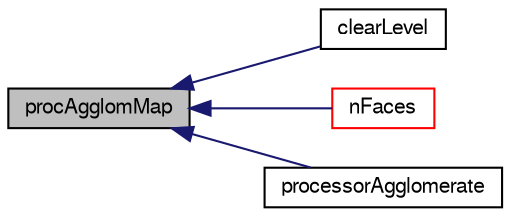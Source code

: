digraph "procAgglomMap"
{
  bgcolor="transparent";
  edge [fontname="FreeSans",fontsize="10",labelfontname="FreeSans",labelfontsize="10"];
  node [fontname="FreeSans",fontsize="10",shape=record];
  rankdir="LR";
  Node2176 [label="procAgglomMap",height=0.2,width=0.4,color="black", fillcolor="grey75", style="filled", fontcolor="black"];
  Node2176 -> Node2177 [dir="back",color="midnightblue",fontsize="10",style="solid",fontname="FreeSans"];
  Node2177 [label="clearLevel",height=0.2,width=0.4,color="black",URL="$a26970.html#a12184702b9db3e2527189768cd8bcf89"];
  Node2176 -> Node2178 [dir="back",color="midnightblue",fontsize="10",style="solid",fontname="FreeSans"];
  Node2178 [label="nFaces",height=0.2,width=0.4,color="red",URL="$a26970.html#afb7f337f99c970a8e63778e3fddc909c",tooltip="Return number of coarse faces (before processor agglomeration) "];
  Node2176 -> Node2180 [dir="back",color="midnightblue",fontsize="10",style="solid",fontname="FreeSans"];
  Node2180 [label="processorAgglomerate",height=0.2,width=0.4,color="black",URL="$a26970.html#a0f449fd7000147afdf5b21346399e5e3",tooltip="Whether to agglomerate across processors. "];
}
